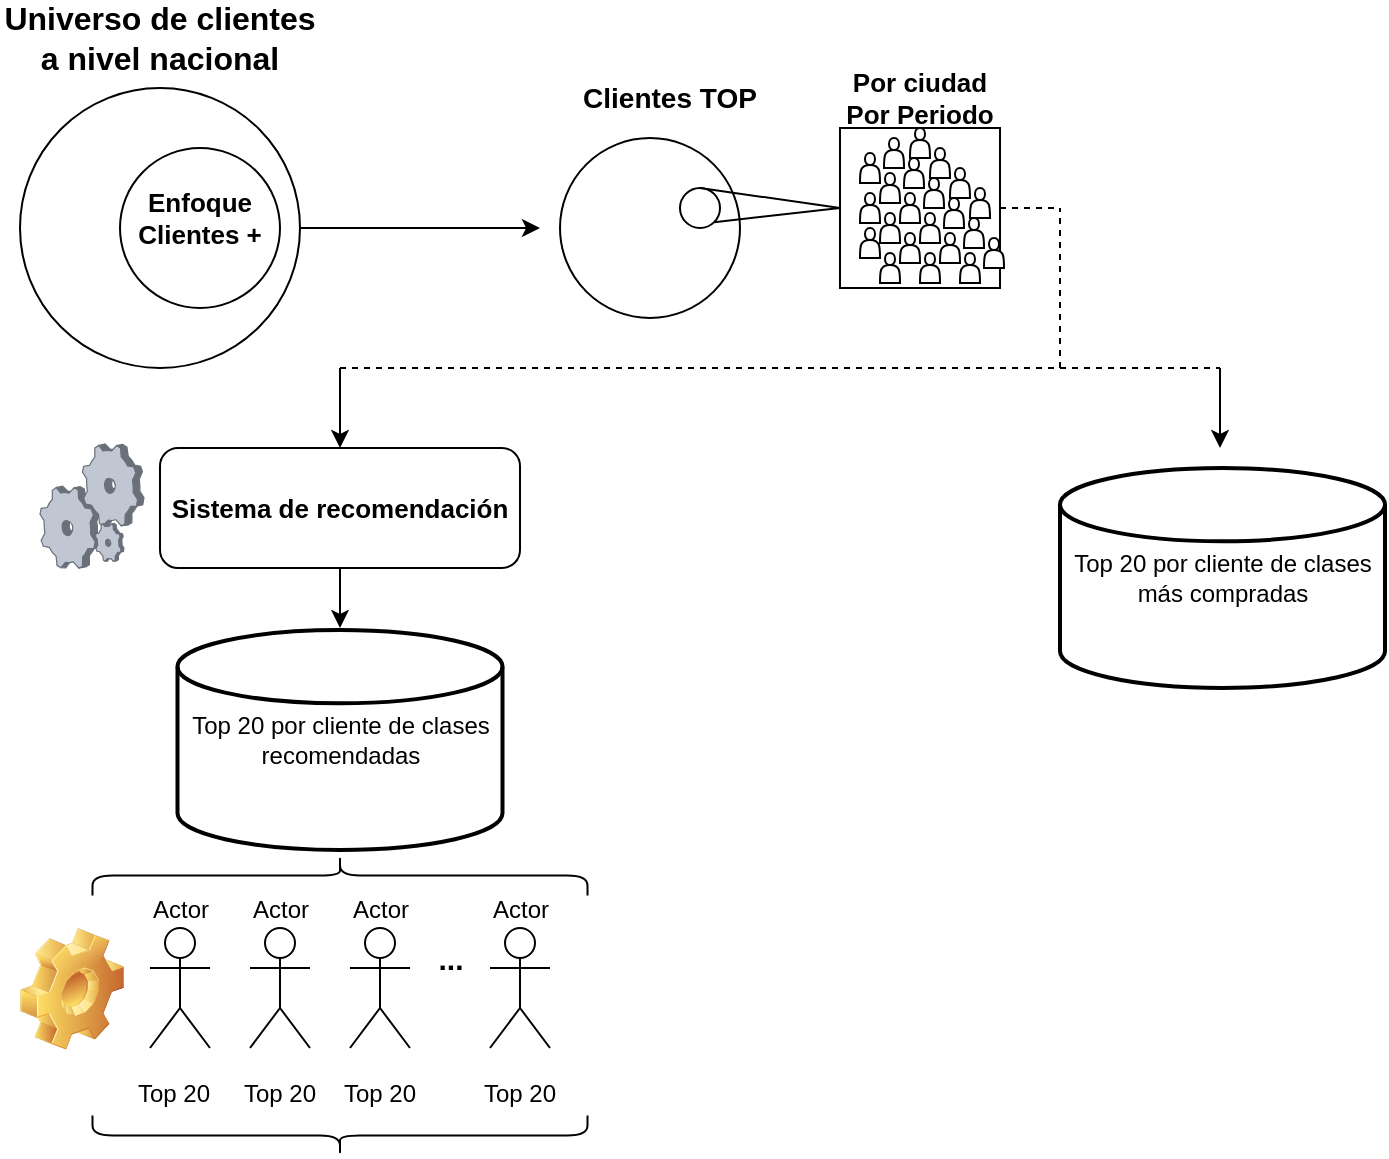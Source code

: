 <mxfile version="21.3.2" type="github">
  <diagram name="Página-1" id="LDBdHK_t5nrsPzFhc7is">
    <mxGraphModel dx="880" dy="452" grid="1" gridSize="10" guides="1" tooltips="1" connect="1" arrows="1" fold="1" page="1" pageScale="1" pageWidth="827" pageHeight="1169" math="0" shadow="0">
      <root>
        <mxCell id="0" />
        <mxCell id="1" parent="0" />
        <mxCell id="lZyJ6sqDVqnryt-lG0rH-1" value="" style="ellipse;whiteSpace=wrap;html=1;aspect=fixed;" parent="1" vertex="1">
          <mxGeometry x="40" y="60" width="140" height="140" as="geometry" />
        </mxCell>
        <mxCell id="lZyJ6sqDVqnryt-lG0rH-2" value="&lt;font style=&quot;font-size: 16px;&quot;&gt;Universo de clientes a nivel nacional&lt;/font&gt;" style="text;html=1;strokeColor=none;fillColor=none;align=center;verticalAlign=middle;whiteSpace=wrap;rounded=0;fontStyle=1;fontSize=16;" parent="1" vertex="1">
          <mxGeometry x="30" y="20" width="160" height="30" as="geometry" />
        </mxCell>
        <mxCell id="lZyJ6sqDVqnryt-lG0rH-7" value="" style="endArrow=classic;html=1;rounded=0;exitX=1;exitY=0.5;exitDx=0;exitDy=0;" parent="1" source="lZyJ6sqDVqnryt-lG0rH-1" edge="1">
          <mxGeometry width="50" height="50" relative="1" as="geometry">
            <mxPoint x="390" y="180" as="sourcePoint" />
            <mxPoint x="300" y="130" as="targetPoint" />
          </mxGeometry>
        </mxCell>
        <mxCell id="lZyJ6sqDVqnryt-lG0rH-10" value="" style="ellipse;whiteSpace=wrap;html=1;aspect=fixed;" parent="1" vertex="1">
          <mxGeometry x="310" y="85" width="90" height="90" as="geometry" />
        </mxCell>
        <mxCell id="lZyJ6sqDVqnryt-lG0rH-11" value="Clientes TOP" style="text;html=1;strokeColor=none;fillColor=none;align=center;verticalAlign=middle;whiteSpace=wrap;rounded=0;fontStyle=1;fontSize=14;" parent="1" vertex="1">
          <mxGeometry x="320" y="50" width="90" height="30" as="geometry" />
        </mxCell>
        <mxCell id="lZyJ6sqDVqnryt-lG0rH-13" value="" style="ellipse;whiteSpace=wrap;html=1;aspect=fixed;" parent="1" vertex="1">
          <mxGeometry x="370" y="110" width="20" height="20" as="geometry" />
        </mxCell>
        <mxCell id="lZyJ6sqDVqnryt-lG0rH-14" value="" style="endArrow=none;html=1;rounded=0;exitX=1;exitY=1;exitDx=0;exitDy=0;entryX=0;entryY=0.5;entryDx=0;entryDy=0;" parent="1" source="lZyJ6sqDVqnryt-lG0rH-13" target="lZyJ6sqDVqnryt-lG0rH-16" edge="1">
          <mxGeometry width="50" height="50" relative="1" as="geometry">
            <mxPoint x="390" y="160" as="sourcePoint" />
            <mxPoint x="440" y="110" as="targetPoint" />
          </mxGeometry>
        </mxCell>
        <mxCell id="lZyJ6sqDVqnryt-lG0rH-15" value="" style="endArrow=none;html=1;rounded=0;exitX=0.5;exitY=0;exitDx=0;exitDy=0;entryX=0;entryY=0.5;entryDx=0;entryDy=0;" parent="1" source="lZyJ6sqDVqnryt-lG0rH-13" target="lZyJ6sqDVqnryt-lG0rH-16" edge="1">
          <mxGeometry width="50" height="50" relative="1" as="geometry">
            <mxPoint x="390" y="160" as="sourcePoint" />
            <mxPoint x="440" y="110" as="targetPoint" />
          </mxGeometry>
        </mxCell>
        <mxCell id="lZyJ6sqDVqnryt-lG0rH-16" value="" style="whiteSpace=wrap;html=1;aspect=fixed;" parent="1" vertex="1">
          <mxGeometry x="450" y="80" width="80" height="80" as="geometry" />
        </mxCell>
        <mxCell id="lZyJ6sqDVqnryt-lG0rH-17" value="Por ciudad&lt;br style=&quot;font-size: 13px;&quot;&gt;Por Periodo" style="text;html=1;strokeColor=none;fillColor=none;align=center;verticalAlign=middle;whiteSpace=wrap;rounded=0;fontStyle=1;fontSize=13;" parent="1" vertex="1">
          <mxGeometry x="450" y="50" width="80" height="30" as="geometry" />
        </mxCell>
        <mxCell id="rWU9i9-iqi5T9KxDgLIL-1" value="" style="endArrow=none;html=1;rounded=0;exitX=1;exitY=0.5;exitDx=0;exitDy=0;dashed=1;" parent="1" source="lZyJ6sqDVqnryt-lG0rH-16" edge="1">
          <mxGeometry width="50" height="50" relative="1" as="geometry">
            <mxPoint x="610" y="120" as="sourcePoint" />
            <mxPoint x="560" y="120" as="targetPoint" />
          </mxGeometry>
        </mxCell>
        <mxCell id="rWU9i9-iqi5T9KxDgLIL-4" value="" style="shape=actor;whiteSpace=wrap;html=1;" parent="1" vertex="1">
          <mxGeometry x="460" y="92.5" width="10" height="15" as="geometry" />
        </mxCell>
        <mxCell id="rWU9i9-iqi5T9KxDgLIL-5" value="" style="shape=actor;whiteSpace=wrap;html=1;" parent="1" vertex="1">
          <mxGeometry x="470" y="102.5" width="10" height="15" as="geometry" />
        </mxCell>
        <mxCell id="rWU9i9-iqi5T9KxDgLIL-6" value="" style="shape=actor;whiteSpace=wrap;html=1;" parent="1" vertex="1">
          <mxGeometry x="480" y="112.5" width="10" height="15" as="geometry" />
        </mxCell>
        <mxCell id="rWU9i9-iqi5T9KxDgLIL-7" value="" style="shape=actor;whiteSpace=wrap;html=1;" parent="1" vertex="1">
          <mxGeometry x="490" y="122.5" width="10" height="15" as="geometry" />
        </mxCell>
        <mxCell id="rWU9i9-iqi5T9KxDgLIL-8" value="" style="shape=actor;whiteSpace=wrap;html=1;" parent="1" vertex="1">
          <mxGeometry x="500" y="132.5" width="10" height="15" as="geometry" />
        </mxCell>
        <mxCell id="rWU9i9-iqi5T9KxDgLIL-9" value="" style="shape=actor;whiteSpace=wrap;html=1;" parent="1" vertex="1">
          <mxGeometry x="510" y="142.5" width="10" height="15" as="geometry" />
        </mxCell>
        <mxCell id="rWU9i9-iqi5T9KxDgLIL-10" value="" style="shape=actor;whiteSpace=wrap;html=1;" parent="1" vertex="1">
          <mxGeometry x="460" y="112.5" width="10" height="15" as="geometry" />
        </mxCell>
        <mxCell id="rWU9i9-iqi5T9KxDgLIL-16" value="" style="shape=actor;whiteSpace=wrap;html=1;" parent="1" vertex="1">
          <mxGeometry x="470" y="122.5" width="10" height="15" as="geometry" />
        </mxCell>
        <mxCell id="rWU9i9-iqi5T9KxDgLIL-17" value="" style="shape=actor;whiteSpace=wrap;html=1;" parent="1" vertex="1">
          <mxGeometry x="480" y="132.5" width="10" height="15" as="geometry" />
        </mxCell>
        <mxCell id="rWU9i9-iqi5T9KxDgLIL-18" value="" style="shape=actor;whiteSpace=wrap;html=1;" parent="1" vertex="1">
          <mxGeometry x="490" y="142.5" width="10" height="15" as="geometry" />
        </mxCell>
        <mxCell id="rWU9i9-iqi5T9KxDgLIL-19" value="" style="shape=actor;whiteSpace=wrap;html=1;" parent="1" vertex="1">
          <mxGeometry x="472" y="85" width="10" height="15" as="geometry" />
        </mxCell>
        <mxCell id="rWU9i9-iqi5T9KxDgLIL-20" value="" style="shape=actor;whiteSpace=wrap;html=1;" parent="1" vertex="1">
          <mxGeometry x="482" y="95" width="10" height="15" as="geometry" />
        </mxCell>
        <mxCell id="rWU9i9-iqi5T9KxDgLIL-21" value="" style="shape=actor;whiteSpace=wrap;html=1;" parent="1" vertex="1">
          <mxGeometry x="492" y="105" width="10" height="15" as="geometry" />
        </mxCell>
        <mxCell id="rWU9i9-iqi5T9KxDgLIL-22" value="" style="shape=actor;whiteSpace=wrap;html=1;" parent="1" vertex="1">
          <mxGeometry x="502" y="115" width="10" height="15" as="geometry" />
        </mxCell>
        <mxCell id="rWU9i9-iqi5T9KxDgLIL-23" value="" style="shape=actor;whiteSpace=wrap;html=1;" parent="1" vertex="1">
          <mxGeometry x="512" y="125" width="10" height="15" as="geometry" />
        </mxCell>
        <mxCell id="rWU9i9-iqi5T9KxDgLIL-24" value="" style="shape=actor;whiteSpace=wrap;html=1;" parent="1" vertex="1">
          <mxGeometry x="522" y="135" width="10" height="15" as="geometry" />
        </mxCell>
        <mxCell id="rWU9i9-iqi5T9KxDgLIL-25" value="" style="shape=actor;whiteSpace=wrap;html=1;" parent="1" vertex="1">
          <mxGeometry x="460" y="130" width="10" height="15" as="geometry" />
        </mxCell>
        <mxCell id="rWU9i9-iqi5T9KxDgLIL-26" value="" style="shape=actor;whiteSpace=wrap;html=1;" parent="1" vertex="1">
          <mxGeometry x="470" y="142.5" width="10" height="15" as="geometry" />
        </mxCell>
        <mxCell id="rWU9i9-iqi5T9KxDgLIL-27" value="" style="shape=actor;whiteSpace=wrap;html=1;" parent="1" vertex="1">
          <mxGeometry x="485" y="80" width="10" height="15" as="geometry" />
        </mxCell>
        <mxCell id="rWU9i9-iqi5T9KxDgLIL-28" value="" style="shape=actor;whiteSpace=wrap;html=1;" parent="1" vertex="1">
          <mxGeometry x="495" y="90" width="10" height="15" as="geometry" />
        </mxCell>
        <mxCell id="rWU9i9-iqi5T9KxDgLIL-29" value="" style="shape=actor;whiteSpace=wrap;html=1;" parent="1" vertex="1">
          <mxGeometry x="505" y="100" width="10" height="15" as="geometry" />
        </mxCell>
        <mxCell id="rWU9i9-iqi5T9KxDgLIL-30" value="" style="shape=actor;whiteSpace=wrap;html=1;" parent="1" vertex="1">
          <mxGeometry x="515" y="110" width="10" height="15" as="geometry" />
        </mxCell>
        <mxCell id="rWU9i9-iqi5T9KxDgLIL-35" value="" style="endArrow=none;html=1;rounded=0;dashed=1;" parent="1" edge="1">
          <mxGeometry width="50" height="50" relative="1" as="geometry">
            <mxPoint x="200" y="200" as="sourcePoint" />
            <mxPoint x="560" y="200" as="targetPoint" />
          </mxGeometry>
        </mxCell>
        <mxCell id="rWU9i9-iqi5T9KxDgLIL-36" value="" style="endArrow=classic;html=1;rounded=0;" parent="1" edge="1">
          <mxGeometry width="50" height="50" relative="1" as="geometry">
            <mxPoint x="200" y="200" as="sourcePoint" />
            <mxPoint x="200" y="240" as="targetPoint" />
          </mxGeometry>
        </mxCell>
        <mxCell id="rWU9i9-iqi5T9KxDgLIL-38" value="&lt;b&gt;&lt;font style=&quot;font-size: 13px;&quot;&gt;Sistema de recomendación&lt;/font&gt;&lt;/b&gt;" style="rounded=1;whiteSpace=wrap;html=1;" parent="1" vertex="1">
          <mxGeometry x="110" y="240" width="180" height="60" as="geometry" />
        </mxCell>
        <mxCell id="rWU9i9-iqi5T9KxDgLIL-39" value="" style="endArrow=none;dashed=1;html=1;rounded=0;" parent="1" edge="1">
          <mxGeometry width="50" height="50" relative="1" as="geometry">
            <mxPoint x="560" y="200" as="sourcePoint" />
            <mxPoint x="560" y="120" as="targetPoint" />
          </mxGeometry>
        </mxCell>
        <mxCell id="rWU9i9-iqi5T9KxDgLIL-40" value="" style="endArrow=none;dashed=1;html=1;rounded=0;" parent="1" edge="1">
          <mxGeometry width="50" height="50" relative="1" as="geometry">
            <mxPoint x="560" y="200" as="sourcePoint" />
            <mxPoint x="640" y="200" as="targetPoint" />
          </mxGeometry>
        </mxCell>
        <mxCell id="rWU9i9-iqi5T9KxDgLIL-41" value="" style="endArrow=classic;html=1;rounded=0;" parent="1" edge="1">
          <mxGeometry width="50" height="50" relative="1" as="geometry">
            <mxPoint x="640" y="200" as="sourcePoint" />
            <mxPoint x="640" y="240" as="targetPoint" />
          </mxGeometry>
        </mxCell>
        <mxCell id="rWU9i9-iqi5T9KxDgLIL-42" value="" style="verticalLabelPosition=bottom;sketch=0;aspect=fixed;html=1;verticalAlign=top;strokeColor=none;align=center;outlineConnect=0;shape=mxgraph.citrix.process;" parent="1" vertex="1">
          <mxGeometry x="50" y="238" width="52" height="62" as="geometry" />
        </mxCell>
        <mxCell id="rWU9i9-iqi5T9KxDgLIL-46" value="" style="ellipse;whiteSpace=wrap;html=1;aspect=fixed;" parent="1" vertex="1">
          <mxGeometry x="90" y="90" width="80" height="80" as="geometry" />
        </mxCell>
        <mxCell id="lZyJ6sqDVqnryt-lG0rH-9" value="Enfoque Clientes +" style="text;html=1;strokeColor=none;fillColor=none;align=center;verticalAlign=middle;whiteSpace=wrap;rounded=0;fontSize=13;fontStyle=1" parent="1" vertex="1">
          <mxGeometry x="80" y="105" width="100" height="40" as="geometry" />
        </mxCell>
        <mxCell id="rWU9i9-iqi5T9KxDgLIL-47" value="" style="endArrow=classic;html=1;rounded=0;" parent="1" edge="1">
          <mxGeometry width="50" height="50" relative="1" as="geometry">
            <mxPoint x="200" y="300" as="sourcePoint" />
            <mxPoint x="200" y="330" as="targetPoint" />
          </mxGeometry>
        </mxCell>
        <mxCell id="4HomfuytI-s5-69t1NZN-2" value="Actor" style="shape=umlActor;verticalLabelPosition=top;verticalAlign=bottom;html=1;outlineConnect=0;labelPosition=center;align=center;" vertex="1" parent="1">
          <mxGeometry x="105" y="480" width="30" height="60" as="geometry" />
        </mxCell>
        <mxCell id="4HomfuytI-s5-69t1NZN-8" value="" style="shape=curlyBracket;whiteSpace=wrap;html=1;rounded=1;labelPosition=left;verticalLabelPosition=middle;align=right;verticalAlign=middle;rotation=90;" vertex="1" parent="1">
          <mxGeometry x="190" y="330" width="20" height="247.5" as="geometry" />
        </mxCell>
        <mxCell id="4HomfuytI-s5-69t1NZN-9" value="Actor" style="shape=umlActor;verticalLabelPosition=top;verticalAlign=bottom;html=1;outlineConnect=0;labelPosition=center;align=center;" vertex="1" parent="1">
          <mxGeometry x="155" y="480" width="30" height="60" as="geometry" />
        </mxCell>
        <mxCell id="4HomfuytI-s5-69t1NZN-10" value="Actor" style="shape=umlActor;verticalLabelPosition=top;verticalAlign=bottom;html=1;outlineConnect=0;labelPosition=center;align=center;" vertex="1" parent="1">
          <mxGeometry x="205" y="480" width="30" height="60" as="geometry" />
        </mxCell>
        <mxCell id="4HomfuytI-s5-69t1NZN-11" value="&lt;b&gt;&lt;font style=&quot;font-size: 15px;&quot;&gt;...&lt;/font&gt;&lt;/b&gt;" style="text;html=1;align=center;verticalAlign=middle;resizable=0;points=[];autosize=1;strokeColor=none;fillColor=none;" vertex="1" parent="1">
          <mxGeometry x="235" y="480" width="40" height="30" as="geometry" />
        </mxCell>
        <mxCell id="4HomfuytI-s5-69t1NZN-12" value="Actor" style="shape=umlActor;verticalLabelPosition=top;verticalAlign=bottom;html=1;outlineConnect=0;labelPosition=center;align=center;" vertex="1" parent="1">
          <mxGeometry x="275" y="480" width="30" height="60" as="geometry" />
        </mxCell>
        <mxCell id="4HomfuytI-s5-69t1NZN-13" value="Top 20" style="text;html=1;strokeColor=none;fillColor=none;align=center;verticalAlign=middle;whiteSpace=wrap;rounded=0;" vertex="1" parent="1">
          <mxGeometry x="87" y="547.5" width="60" height="30" as="geometry" />
        </mxCell>
        <mxCell id="4HomfuytI-s5-69t1NZN-14" value="Top 20" style="text;html=1;strokeColor=none;fillColor=none;align=center;verticalAlign=middle;whiteSpace=wrap;rounded=0;" vertex="1" parent="1">
          <mxGeometry x="140" y="547.5" width="60" height="30" as="geometry" />
        </mxCell>
        <mxCell id="4HomfuytI-s5-69t1NZN-15" value="Top 20" style="text;html=1;strokeColor=none;fillColor=none;align=center;verticalAlign=middle;whiteSpace=wrap;rounded=0;" vertex="1" parent="1">
          <mxGeometry x="190" y="547.5" width="60" height="30" as="geometry" />
        </mxCell>
        <mxCell id="4HomfuytI-s5-69t1NZN-16" value="Top 20" style="text;html=1;strokeColor=none;fillColor=none;align=center;verticalAlign=middle;whiteSpace=wrap;rounded=0;" vertex="1" parent="1">
          <mxGeometry x="260" y="547.5" width="60" height="30" as="geometry" />
        </mxCell>
        <mxCell id="4HomfuytI-s5-69t1NZN-17" value="" style="shape=curlyBracket;whiteSpace=wrap;html=1;rounded=1;labelPosition=left;verticalLabelPosition=middle;align=right;verticalAlign=middle;rotation=-90;" vertex="1" parent="1">
          <mxGeometry x="190" y="460" width="20" height="247.5" as="geometry" />
        </mxCell>
        <mxCell id="4HomfuytI-s5-69t1NZN-18" value="" style="shape=image;html=1;verticalLabelPosition=bottom;verticalAlign=top;imageAspect=1;aspect=fixed;image=img/clipart/Gear_128x128.png" vertex="1" parent="1">
          <mxGeometry x="40" y="480" width="52" height="61" as="geometry" />
        </mxCell>
        <mxCell id="4HomfuytI-s5-69t1NZN-21" value="&lt;font style=&quot;font-size: 12px;&quot;&gt;Top 20 por cliente de clases recomendadas&lt;/font&gt;" style="strokeWidth=2;html=1;shape=mxgraph.flowchart.database;whiteSpace=wrap;" vertex="1" parent="1">
          <mxGeometry x="118.75" y="331" width="162.5" height="110" as="geometry" />
        </mxCell>
        <mxCell id="4HomfuytI-s5-69t1NZN-22" value="Top 20 por cliente de clases más compradas" style="strokeWidth=2;html=1;shape=mxgraph.flowchart.database;whiteSpace=wrap;" vertex="1" parent="1">
          <mxGeometry x="560" y="250" width="162.5" height="110" as="geometry" />
        </mxCell>
      </root>
    </mxGraphModel>
  </diagram>
</mxfile>

